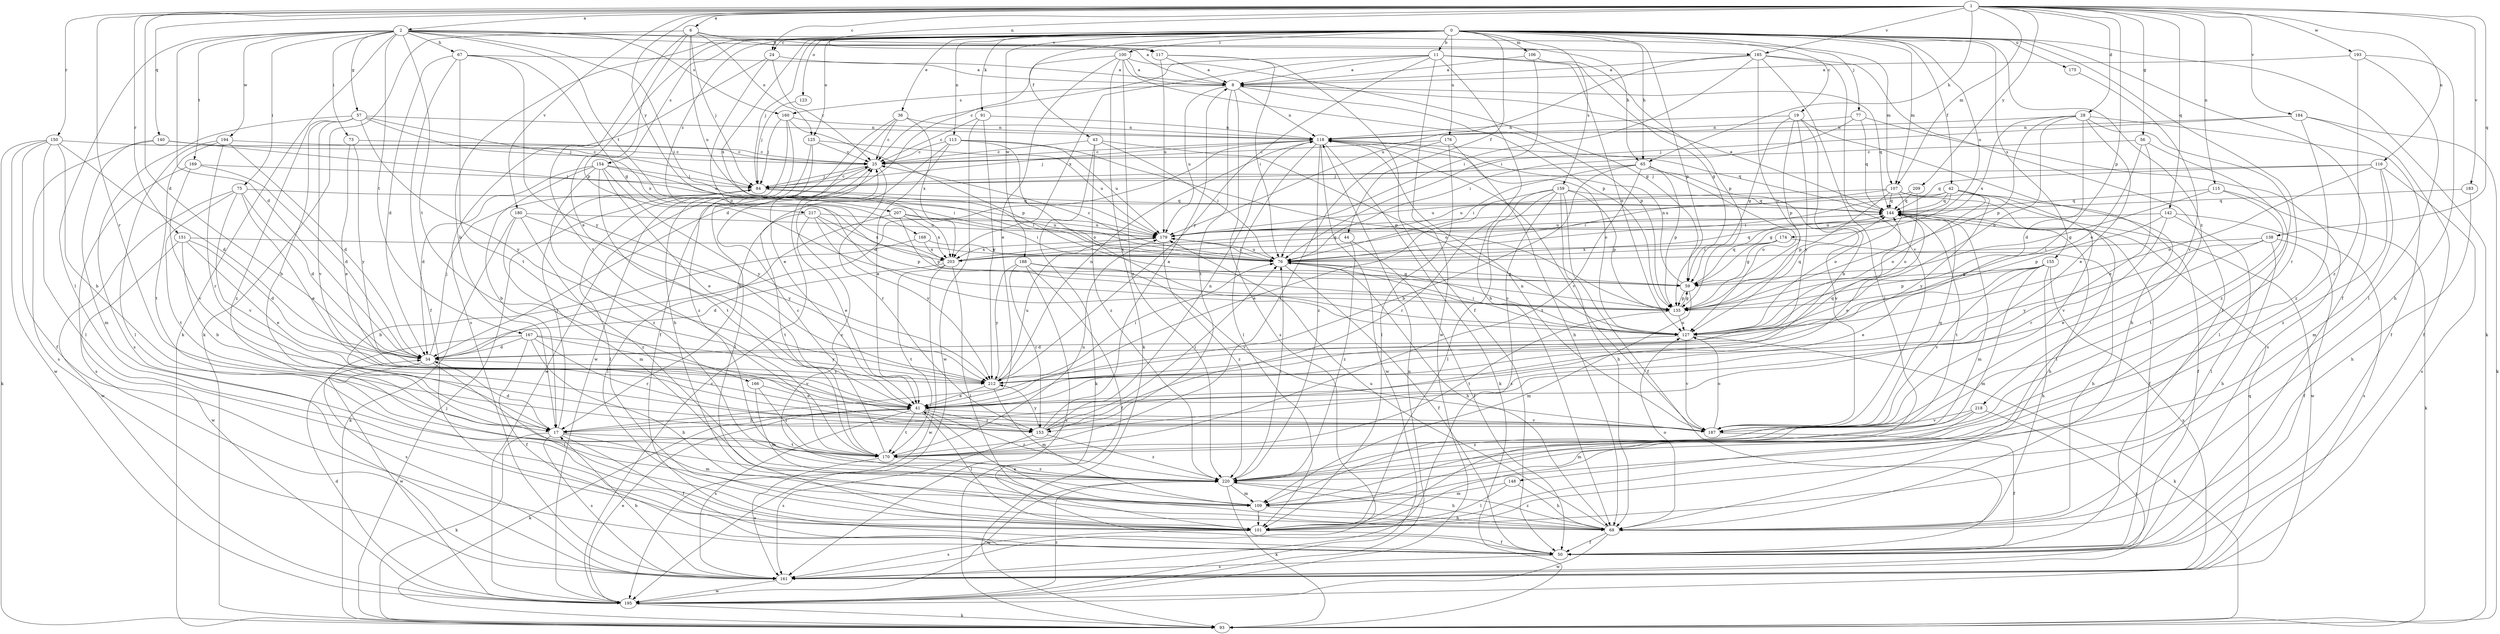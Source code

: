 strict digraph  {
0;
1;
2;
6;
8;
11;
17;
19;
24;
25;
28;
34;
36;
41;
42;
43;
44;
50;
56;
57;
59;
65;
67;
68;
73;
75;
76;
77;
84;
91;
93;
100;
101;
106;
107;
109;
113;
115;
116;
117;
118;
123;
125;
127;
135;
138;
140;
142;
144;
148;
150;
151;
153;
154;
155;
159;
160;
161;
166;
167;
168;
169;
170;
174;
175;
176;
179;
180;
183;
184;
185;
187;
188;
193;
194;
195;
203;
207;
209;
212;
217;
218;
220;
0 -> 11  [label=b];
0 -> 17  [label=b];
0 -> 19  [label=c];
0 -> 24  [label=c];
0 -> 36  [label=e];
0 -> 41  [label=e];
0 -> 42  [label=f];
0 -> 43  [label=f];
0 -> 44  [label=f];
0 -> 50  [label=f];
0 -> 65  [label=h];
0 -> 77  [label=j];
0 -> 84  [label=j];
0 -> 91  [label=k];
0 -> 93  [label=k];
0 -> 100  [label=l];
0 -> 106  [label=m];
0 -> 107  [label=m];
0 -> 113  [label=n];
0 -> 123  [label=o];
0 -> 125  [label=o];
0 -> 135  [label=p];
0 -> 148  [label=r];
0 -> 154  [label=s];
0 -> 155  [label=s];
0 -> 159  [label=s];
0 -> 174  [label=u];
0 -> 175  [label=u];
0 -> 176  [label=u];
0 -> 188  [label=w];
0 -> 203  [label=x];
0 -> 217  [label=z];
0 -> 218  [label=z];
1 -> 2  [label=a];
1 -> 6  [label=a];
1 -> 24  [label=c];
1 -> 28  [label=d];
1 -> 34  [label=d];
1 -> 56  [label=g];
1 -> 65  [label=h];
1 -> 107  [label=m];
1 -> 115  [label=n];
1 -> 116  [label=n];
1 -> 117  [label=n];
1 -> 135  [label=p];
1 -> 138  [label=q];
1 -> 140  [label=q];
1 -> 142  [label=q];
1 -> 150  [label=r];
1 -> 151  [label=r];
1 -> 153  [label=r];
1 -> 180  [label=v];
1 -> 183  [label=v];
1 -> 184  [label=v];
1 -> 185  [label=v];
1 -> 193  [label=w];
1 -> 207  [label=y];
1 -> 209  [label=y];
2 -> 34  [label=d];
2 -> 57  [label=g];
2 -> 65  [label=h];
2 -> 67  [label=h];
2 -> 73  [label=i];
2 -> 75  [label=i];
2 -> 76  [label=i];
2 -> 93  [label=k];
2 -> 101  [label=l];
2 -> 107  [label=m];
2 -> 117  [label=n];
2 -> 160  [label=s];
2 -> 166  [label=t];
2 -> 167  [label=t];
2 -> 168  [label=t];
2 -> 169  [label=t];
2 -> 194  [label=w];
6 -> 8  [label=a];
6 -> 84  [label=j];
6 -> 93  [label=k];
6 -> 125  [label=o];
6 -> 135  [label=p];
6 -> 170  [label=t];
6 -> 179  [label=u];
6 -> 185  [label=v];
8 -> 118  [label=n];
8 -> 135  [label=p];
8 -> 144  [label=q];
8 -> 160  [label=s];
8 -> 161  [label=s];
8 -> 170  [label=t];
8 -> 179  [label=u];
11 -> 8  [label=a];
11 -> 25  [label=c];
11 -> 59  [label=g];
11 -> 68  [label=h];
11 -> 127  [label=o];
11 -> 195  [label=w];
11 -> 203  [label=x];
11 -> 212  [label=y];
17 -> 34  [label=d];
17 -> 50  [label=f];
17 -> 84  [label=j];
17 -> 93  [label=k];
17 -> 109  [label=m];
17 -> 161  [label=s];
17 -> 170  [label=t];
19 -> 17  [label=b];
19 -> 59  [label=g];
19 -> 68  [label=h];
19 -> 118  [label=n];
19 -> 135  [label=p];
19 -> 212  [label=y];
24 -> 8  [label=a];
24 -> 25  [label=c];
24 -> 127  [label=o];
24 -> 161  [label=s];
25 -> 84  [label=j];
25 -> 101  [label=l];
25 -> 153  [label=r];
28 -> 34  [label=d];
28 -> 41  [label=e];
28 -> 50  [label=f];
28 -> 118  [label=n];
28 -> 127  [label=o];
28 -> 135  [label=p];
28 -> 203  [label=x];
28 -> 220  [label=z];
34 -> 84  [label=j];
34 -> 101  [label=l];
34 -> 195  [label=w];
34 -> 212  [label=y];
36 -> 25  [label=c];
36 -> 41  [label=e];
36 -> 50  [label=f];
36 -> 118  [label=n];
36 -> 203  [label=x];
41 -> 17  [label=b];
41 -> 93  [label=k];
41 -> 101  [label=l];
41 -> 153  [label=r];
41 -> 161  [label=s];
41 -> 170  [label=t];
41 -> 187  [label=v];
41 -> 220  [label=z];
42 -> 50  [label=f];
42 -> 59  [label=g];
42 -> 76  [label=i];
42 -> 127  [label=o];
42 -> 144  [label=q];
42 -> 179  [label=u];
42 -> 187  [label=v];
42 -> 212  [label=y];
43 -> 25  [label=c];
43 -> 76  [label=i];
43 -> 93  [label=k];
43 -> 127  [label=o];
43 -> 220  [label=z];
44 -> 50  [label=f];
44 -> 203  [label=x];
44 -> 220  [label=z];
50 -> 161  [label=s];
56 -> 25  [label=c];
56 -> 41  [label=e];
56 -> 101  [label=l];
56 -> 127  [label=o];
57 -> 17  [label=b];
57 -> 84  [label=j];
57 -> 118  [label=n];
57 -> 161  [label=s];
57 -> 187  [label=v];
57 -> 203  [label=x];
57 -> 212  [label=y];
57 -> 220  [label=z];
59 -> 109  [label=m];
59 -> 118  [label=n];
59 -> 135  [label=p];
59 -> 144  [label=q];
65 -> 17  [label=b];
65 -> 76  [label=i];
65 -> 84  [label=j];
65 -> 127  [label=o];
65 -> 135  [label=p];
65 -> 170  [label=t];
65 -> 187  [label=v];
67 -> 8  [label=a];
67 -> 34  [label=d];
67 -> 50  [label=f];
67 -> 59  [label=g];
67 -> 170  [label=t];
67 -> 212  [label=y];
68 -> 41  [label=e];
68 -> 50  [label=f];
68 -> 127  [label=o];
68 -> 179  [label=u];
68 -> 195  [label=w];
68 -> 220  [label=z];
73 -> 25  [label=c];
73 -> 41  [label=e];
73 -> 212  [label=y];
75 -> 34  [label=d];
75 -> 41  [label=e];
75 -> 144  [label=q];
75 -> 170  [label=t];
75 -> 187  [label=v];
75 -> 195  [label=w];
76 -> 25  [label=c];
76 -> 50  [label=f];
76 -> 59  [label=g];
76 -> 68  [label=h];
76 -> 127  [label=o];
76 -> 144  [label=q];
76 -> 179  [label=u];
77 -> 76  [label=i];
77 -> 118  [label=n];
77 -> 144  [label=q];
77 -> 161  [label=s];
84 -> 25  [label=c];
84 -> 76  [label=i];
84 -> 101  [label=l];
84 -> 144  [label=q];
91 -> 25  [label=c];
91 -> 118  [label=n];
91 -> 195  [label=w];
91 -> 212  [label=y];
93 -> 84  [label=j];
100 -> 8  [label=a];
100 -> 34  [label=d];
100 -> 41  [label=e];
100 -> 59  [label=g];
100 -> 93  [label=k];
100 -> 135  [label=p];
100 -> 220  [label=z];
101 -> 50  [label=f];
101 -> 161  [label=s];
106 -> 8  [label=a];
106 -> 76  [label=i];
106 -> 135  [label=p];
107 -> 76  [label=i];
107 -> 101  [label=l];
107 -> 127  [label=o];
107 -> 135  [label=p];
107 -> 144  [label=q];
107 -> 179  [label=u];
107 -> 195  [label=w];
109 -> 25  [label=c];
109 -> 68  [label=h];
109 -> 101  [label=l];
113 -> 17  [label=b];
113 -> 25  [label=c];
113 -> 41  [label=e];
113 -> 127  [label=o];
113 -> 135  [label=p];
113 -> 179  [label=u];
115 -> 59  [label=g];
115 -> 93  [label=k];
115 -> 144  [label=q];
115 -> 170  [label=t];
116 -> 84  [label=j];
116 -> 109  [label=m];
116 -> 127  [label=o];
116 -> 144  [label=q];
116 -> 161  [label=s];
116 -> 220  [label=z];
117 -> 8  [label=a];
117 -> 50  [label=f];
117 -> 76  [label=i];
117 -> 179  [label=u];
118 -> 25  [label=c];
118 -> 34  [label=d];
118 -> 84  [label=j];
118 -> 93  [label=k];
118 -> 101  [label=l];
118 -> 127  [label=o];
118 -> 144  [label=q];
118 -> 187  [label=v];
118 -> 195  [label=w];
118 -> 220  [label=z];
123 -> 84  [label=j];
125 -> 25  [label=c];
125 -> 179  [label=u];
125 -> 195  [label=w];
125 -> 220  [label=z];
127 -> 34  [label=d];
127 -> 76  [label=i];
127 -> 93  [label=k];
127 -> 187  [label=v];
135 -> 59  [label=g];
135 -> 127  [label=o];
135 -> 144  [label=q];
135 -> 170  [label=t];
138 -> 41  [label=e];
138 -> 50  [label=f];
138 -> 68  [label=h];
138 -> 76  [label=i];
138 -> 212  [label=y];
140 -> 25  [label=c];
140 -> 109  [label=m];
140 -> 161  [label=s];
140 -> 179  [label=u];
142 -> 101  [label=l];
142 -> 135  [label=p];
142 -> 153  [label=r];
142 -> 161  [label=s];
142 -> 179  [label=u];
144 -> 8  [label=a];
144 -> 41  [label=e];
144 -> 50  [label=f];
144 -> 68  [label=h];
144 -> 109  [label=m];
144 -> 170  [label=t];
144 -> 179  [label=u];
148 -> 68  [label=h];
148 -> 101  [label=l];
148 -> 109  [label=m];
150 -> 17  [label=b];
150 -> 25  [label=c];
150 -> 34  [label=d];
150 -> 50  [label=f];
150 -> 93  [label=k];
150 -> 101  [label=l];
150 -> 195  [label=w];
151 -> 17  [label=b];
151 -> 34  [label=d];
151 -> 41  [label=e];
151 -> 76  [label=i];
151 -> 195  [label=w];
153 -> 8  [label=a];
153 -> 76  [label=i];
153 -> 118  [label=n];
153 -> 161  [label=s];
153 -> 212  [label=y];
153 -> 220  [label=z];
154 -> 17  [label=b];
154 -> 34  [label=d];
154 -> 41  [label=e];
154 -> 76  [label=i];
154 -> 84  [label=j];
154 -> 170  [label=t];
154 -> 212  [label=y];
154 -> 220  [label=z];
155 -> 41  [label=e];
155 -> 59  [label=g];
155 -> 68  [label=h];
155 -> 109  [label=m];
155 -> 135  [label=p];
155 -> 161  [label=s];
155 -> 187  [label=v];
159 -> 41  [label=e];
159 -> 50  [label=f];
159 -> 68  [label=h];
159 -> 101  [label=l];
159 -> 135  [label=p];
159 -> 144  [label=q];
159 -> 153  [label=r];
159 -> 161  [label=s];
160 -> 68  [label=h];
160 -> 84  [label=j];
160 -> 118  [label=n];
160 -> 135  [label=p];
160 -> 195  [label=w];
161 -> 17  [label=b];
161 -> 144  [label=q];
161 -> 195  [label=w];
166 -> 41  [label=e];
166 -> 109  [label=m];
166 -> 170  [label=t];
167 -> 34  [label=d];
167 -> 50  [label=f];
167 -> 68  [label=h];
167 -> 153  [label=r];
167 -> 161  [label=s];
167 -> 187  [label=v];
167 -> 212  [label=y];
168 -> 17  [label=b];
168 -> 76  [label=i];
168 -> 203  [label=x];
169 -> 34  [label=d];
169 -> 84  [label=j];
169 -> 161  [label=s];
169 -> 187  [label=v];
170 -> 25  [label=c];
170 -> 161  [label=s];
170 -> 179  [label=u];
170 -> 220  [label=z];
174 -> 59  [label=g];
174 -> 68  [label=h];
174 -> 76  [label=i];
174 -> 203  [label=x];
175 -> 187  [label=v];
176 -> 25  [label=c];
176 -> 68  [label=h];
176 -> 101  [label=l];
176 -> 170  [label=t];
179 -> 76  [label=i];
179 -> 203  [label=x];
179 -> 220  [label=z];
180 -> 93  [label=k];
180 -> 109  [label=m];
180 -> 179  [label=u];
180 -> 212  [label=y];
180 -> 220  [label=z];
183 -> 68  [label=h];
183 -> 144  [label=q];
184 -> 50  [label=f];
184 -> 84  [label=j];
184 -> 93  [label=k];
184 -> 118  [label=n];
184 -> 220  [label=z];
185 -> 8  [label=a];
185 -> 50  [label=f];
185 -> 76  [label=i];
185 -> 101  [label=l];
185 -> 127  [label=o];
185 -> 179  [label=u];
185 -> 187  [label=v];
187 -> 50  [label=f];
187 -> 118  [label=n];
187 -> 127  [label=o];
187 -> 144  [label=q];
188 -> 50  [label=f];
188 -> 59  [label=g];
188 -> 153  [label=r];
188 -> 161  [label=s];
188 -> 187  [label=v];
188 -> 212  [label=y];
193 -> 8  [label=a];
193 -> 68  [label=h];
193 -> 101  [label=l];
193 -> 220  [label=z];
194 -> 25  [label=c];
194 -> 34  [label=d];
194 -> 101  [label=l];
194 -> 153  [label=r];
194 -> 170  [label=t];
195 -> 25  [label=c];
195 -> 34  [label=d];
195 -> 41  [label=e];
195 -> 93  [label=k];
195 -> 118  [label=n];
195 -> 220  [label=z];
203 -> 34  [label=d];
203 -> 101  [label=l];
203 -> 144  [label=q];
203 -> 170  [label=t];
203 -> 195  [label=w];
207 -> 76  [label=i];
207 -> 101  [label=l];
207 -> 135  [label=p];
207 -> 179  [label=u];
207 -> 203  [label=x];
209 -> 127  [label=o];
209 -> 144  [label=q];
209 -> 179  [label=u];
212 -> 41  [label=e];
212 -> 76  [label=i];
212 -> 109  [label=m];
212 -> 118  [label=n];
212 -> 144  [label=q];
212 -> 179  [label=u];
217 -> 41  [label=e];
217 -> 135  [label=p];
217 -> 170  [label=t];
217 -> 179  [label=u];
217 -> 203  [label=x];
217 -> 212  [label=y];
218 -> 109  [label=m];
218 -> 161  [label=s];
218 -> 187  [label=v];
218 -> 220  [label=z];
220 -> 68  [label=h];
220 -> 76  [label=i];
220 -> 93  [label=k];
220 -> 109  [label=m];
220 -> 195  [label=w];
}
